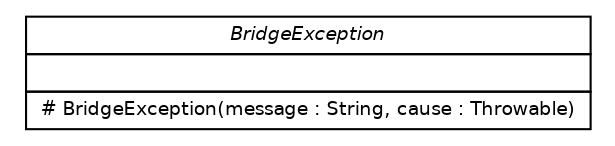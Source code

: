 #!/usr/local/bin/dot
#
# Class diagram 
# Generated by UMLGraph version R5_6-24-gf6e263 (http://www.umlgraph.org/)
#

digraph G {
	edge [fontname="Helvetica",fontsize=10,labelfontname="Helvetica",labelfontsize=10];
	node [fontname="Helvetica",fontsize=10,shape=plaintext];
	nodesep=0.25;
	ranksep=0.5;
	// cloud.robots.bridge.client.core.exceptions.BridgeException
	c21 [label=<<table title="cloud.robots.bridge.client.core.exceptions.BridgeException" border="0" cellborder="1" cellspacing="0" cellpadding="2" port="p" href="./BridgeException.html">
		<tr><td><table border="0" cellspacing="0" cellpadding="1">
<tr><td align="center" balign="center"><font face="Helvetica-Oblique"> BridgeException </font></td></tr>
		</table></td></tr>
		<tr><td><table border="0" cellspacing="0" cellpadding="1">
<tr><td align="left" balign="left">  </td></tr>
		</table></td></tr>
		<tr><td><table border="0" cellspacing="0" cellpadding="1">
<tr><td align="left" balign="left"> # BridgeException(message : String, cause : Throwable) </td></tr>
		</table></td></tr>
		</table>>, URL="./BridgeException.html", fontname="Helvetica", fontcolor="black", fontsize=9.0];
}

